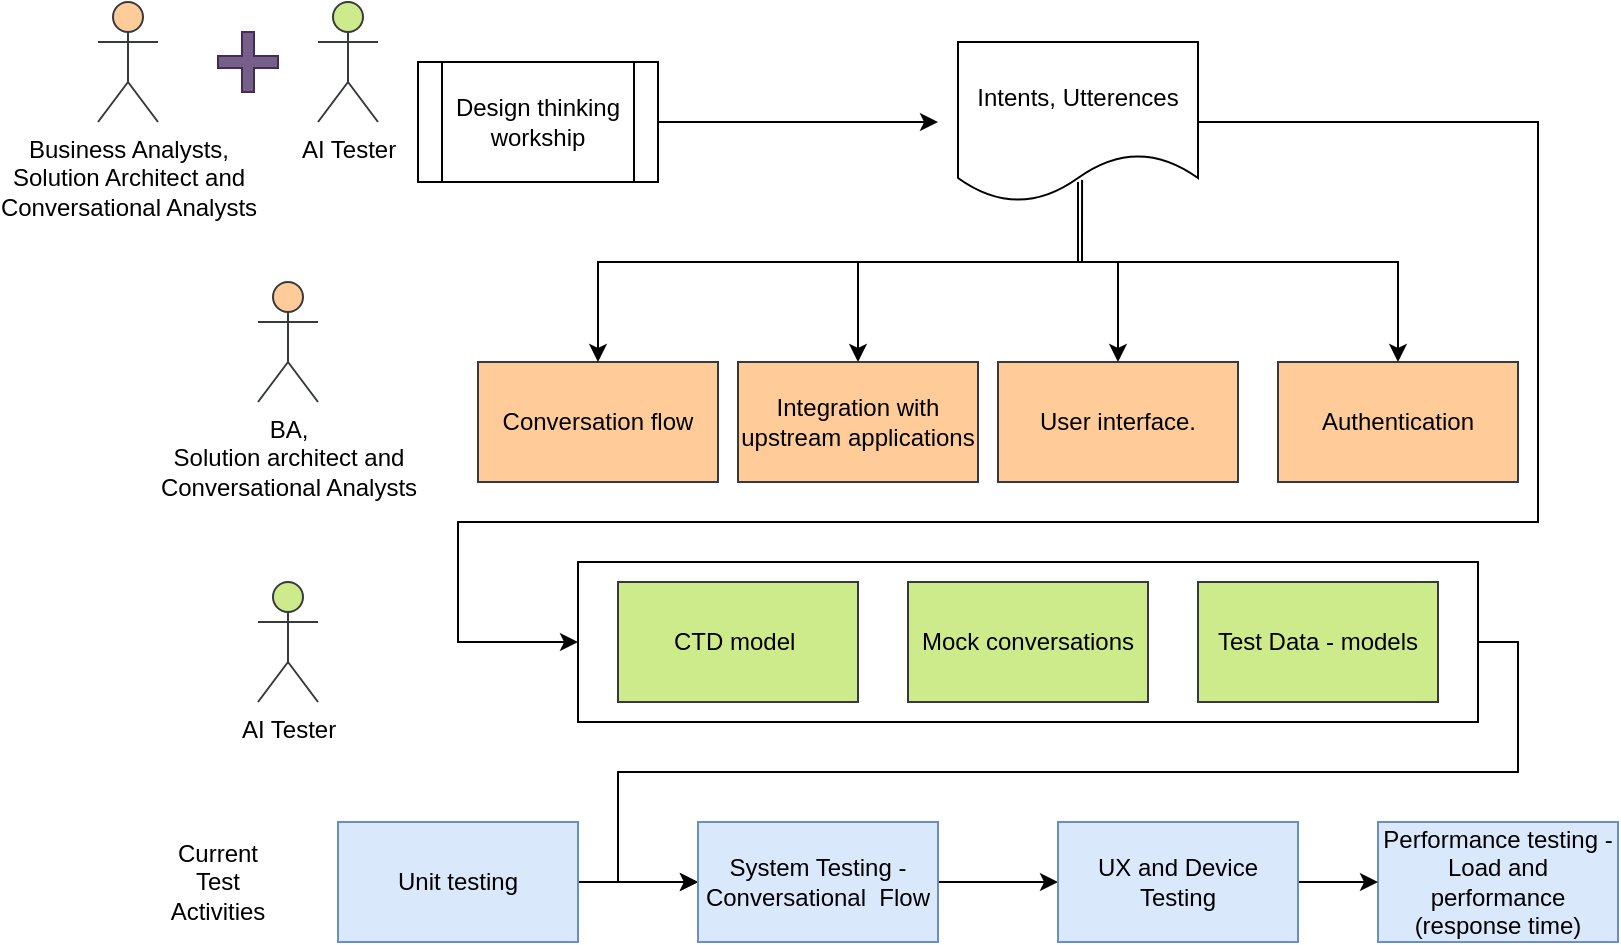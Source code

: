 <mxfile version="14.8.1" type="github">
  <diagram id="sMsKmZ36dMdmEoiFjQbl" name="Page-1">
    <mxGraphModel dx="1865" dy="524" grid="1" gridSize="10" guides="1" tooltips="1" connect="1" arrows="1" fold="1" page="1" pageScale="1" pageWidth="827" pageHeight="1169" math="0" shadow="0">
      <root>
        <mxCell id="0" />
        <mxCell id="1" parent="0" />
        <mxCell id="61uGcUXwKeX0_CccamnW-13" style="edgeStyle=orthogonalEdgeStyle;rounded=0;orthogonalLoop=1;jettySize=auto;html=1;exitX=1;exitY=0.5;exitDx=0;exitDy=0;entryX=0;entryY=0.5;entryDx=0;entryDy=0;startArrow=none;startFill=0;" edge="1" parent="1" source="yppVhn_TZPLiQ2y8EMe6-29" target="yppVhn_TZPLiQ2y8EMe6-13">
          <mxGeometry relative="1" as="geometry">
            <Array as="points">
              <mxPoint x="700" y="390" />
              <mxPoint x="700" y="455" />
              <mxPoint x="250" y="455" />
              <mxPoint x="250" y="510" />
            </Array>
          </mxGeometry>
        </mxCell>
        <mxCell id="yppVhn_TZPLiQ2y8EMe6-29" value="" style="rounded=0;whiteSpace=wrap;html=1;" parent="1" vertex="1">
          <mxGeometry x="230" y="350" width="450" height="80" as="geometry" />
        </mxCell>
        <mxCell id="yppVhn_TZPLiQ2y8EMe6-2" style="edgeStyle=orthogonalEdgeStyle;rounded=0;orthogonalLoop=1;jettySize=auto;html=1;" parent="1" source="yppVhn_TZPLiQ2y8EMe6-1" edge="1">
          <mxGeometry relative="1" as="geometry">
            <mxPoint x="410" y="130" as="targetPoint" />
          </mxGeometry>
        </mxCell>
        <mxCell id="yppVhn_TZPLiQ2y8EMe6-1" value="Design thinking workship" style="shape=process;whiteSpace=wrap;html=1;backgroundOutline=1;" parent="1" vertex="1">
          <mxGeometry x="150" y="100" width="120" height="60" as="geometry" />
        </mxCell>
        <mxCell id="yppVhn_TZPLiQ2y8EMe6-19" style="edgeStyle=orthogonalEdgeStyle;rounded=0;orthogonalLoop=1;jettySize=auto;html=1;entryX=0.5;entryY=0;entryDx=0;entryDy=0;" parent="1" source="yppVhn_TZPLiQ2y8EMe6-3" target="yppVhn_TZPLiQ2y8EMe6-8" edge="1">
          <mxGeometry relative="1" as="geometry">
            <Array as="points">
              <mxPoint x="480" y="200" />
              <mxPoint x="500" y="200" />
            </Array>
          </mxGeometry>
        </mxCell>
        <mxCell id="yppVhn_TZPLiQ2y8EMe6-26" style="edgeStyle=orthogonalEdgeStyle;rounded=0;orthogonalLoop=1;jettySize=auto;html=1;" parent="1" target="yppVhn_TZPLiQ2y8EMe6-7" edge="1">
          <mxGeometry relative="1" as="geometry">
            <mxPoint x="480" y="160" as="sourcePoint" />
            <Array as="points">
              <mxPoint x="480" y="200" />
              <mxPoint x="640" y="200" />
            </Array>
          </mxGeometry>
        </mxCell>
        <mxCell id="yppVhn_TZPLiQ2y8EMe6-27" style="edgeStyle=orthogonalEdgeStyle;rounded=0;orthogonalLoop=1;jettySize=auto;html=1;" parent="1" source="yppVhn_TZPLiQ2y8EMe6-3" target="yppVhn_TZPLiQ2y8EMe6-6" edge="1">
          <mxGeometry relative="1" as="geometry">
            <Array as="points">
              <mxPoint x="480" y="200" />
              <mxPoint x="370" y="200" />
            </Array>
          </mxGeometry>
        </mxCell>
        <mxCell id="61uGcUXwKeX0_CccamnW-6" style="edgeStyle=orthogonalEdgeStyle;rounded=0;orthogonalLoop=1;jettySize=auto;html=1;exitX=1;exitY=0.5;exitDx=0;exitDy=0;entryX=0;entryY=0.5;entryDx=0;entryDy=0;" edge="1" parent="1" source="yppVhn_TZPLiQ2y8EMe6-3" target="yppVhn_TZPLiQ2y8EMe6-29">
          <mxGeometry relative="1" as="geometry">
            <Array as="points">
              <mxPoint x="710" y="130" />
              <mxPoint x="710" y="330" />
              <mxPoint x="170" y="330" />
              <mxPoint x="170" y="390" />
            </Array>
          </mxGeometry>
        </mxCell>
        <mxCell id="yppVhn_TZPLiQ2y8EMe6-3" value="Intents, Utterences" style="shape=document;whiteSpace=wrap;html=1;boundedLbl=1;" parent="1" vertex="1">
          <mxGeometry x="420" y="90" width="120" height="80" as="geometry" />
        </mxCell>
        <mxCell id="yppVhn_TZPLiQ2y8EMe6-4" value="Conversation flow" style="rounded=0;whiteSpace=wrap;html=1;fillColor=#ffcc99;strokeColor=#36393d;" parent="1" vertex="1">
          <mxGeometry x="180" y="250" width="120" height="60" as="geometry" />
        </mxCell>
        <mxCell id="yppVhn_TZPLiQ2y8EMe6-6" value="Integration with upstream applications" style="rounded=0;whiteSpace=wrap;html=1;fillColor=#ffcc99;strokeColor=#36393d;" parent="1" vertex="1">
          <mxGeometry x="310" y="250" width="120" height="60" as="geometry" />
        </mxCell>
        <mxCell id="yppVhn_TZPLiQ2y8EMe6-7" value="Authentication" style="rounded=0;whiteSpace=wrap;html=1;fillColor=#ffcc99;strokeColor=#36393d;" parent="1" vertex="1">
          <mxGeometry x="580" y="250" width="120" height="60" as="geometry" />
        </mxCell>
        <mxCell id="yppVhn_TZPLiQ2y8EMe6-8" value="User interface." style="rounded=0;whiteSpace=wrap;html=1;fillColor=#ffcc99;strokeColor=#36393d;" parent="1" vertex="1">
          <mxGeometry x="440" y="250" width="120" height="60" as="geometry" />
        </mxCell>
        <mxCell id="yppVhn_TZPLiQ2y8EMe6-11" value="AI Tester" style="shape=umlActor;verticalLabelPosition=bottom;verticalAlign=top;html=1;outlineConnect=0;fillColor=#cdeb8b;strokeColor=#36393d;" parent="1" vertex="1">
          <mxGeometry x="70" y="360" width="30" height="60" as="geometry" />
        </mxCell>
        <mxCell id="61uGcUXwKeX0_CccamnW-2" style="edgeStyle=orthogonalEdgeStyle;rounded=0;orthogonalLoop=1;jettySize=auto;html=1;exitX=1;exitY=0.5;exitDx=0;exitDy=0;entryX=0;entryY=0.5;entryDx=0;entryDy=0;" edge="1" parent="1" source="yppVhn_TZPLiQ2y8EMe6-12" target="yppVhn_TZPLiQ2y8EMe6-13">
          <mxGeometry relative="1" as="geometry" />
        </mxCell>
        <mxCell id="yppVhn_TZPLiQ2y8EMe6-12" value="Unit testing" style="rounded=0;whiteSpace=wrap;html=1;fillColor=#dae8fc;strokeColor=#6c8ebf;" parent="1" vertex="1">
          <mxGeometry x="110" y="480" width="120" height="60" as="geometry" />
        </mxCell>
        <mxCell id="61uGcUXwKeX0_CccamnW-3" style="edgeStyle=orthogonalEdgeStyle;rounded=0;orthogonalLoop=1;jettySize=auto;html=1;exitX=1;exitY=0.5;exitDx=0;exitDy=0;entryX=0;entryY=0.5;entryDx=0;entryDy=0;" edge="1" parent="1" source="yppVhn_TZPLiQ2y8EMe6-13" target="yppVhn_TZPLiQ2y8EMe6-17">
          <mxGeometry relative="1" as="geometry" />
        </mxCell>
        <mxCell id="yppVhn_TZPLiQ2y8EMe6-13" value="System Testing - Conversational&amp;nbsp; Flow" style="rounded=0;whiteSpace=wrap;html=1;fillColor=#dae8fc;strokeColor=#6c8ebf;" parent="1" vertex="1">
          <mxGeometry x="290" y="480" width="120" height="60" as="geometry" />
        </mxCell>
        <mxCell id="yppVhn_TZPLiQ2y8EMe6-16" value="Performance testing - Load and performance (response time)" style="rounded=0;whiteSpace=wrap;html=1;fillColor=#dae8fc;strokeColor=#6c8ebf;" parent="1" vertex="1">
          <mxGeometry x="630" y="480" width="120" height="60" as="geometry" />
        </mxCell>
        <mxCell id="61uGcUXwKeX0_CccamnW-4" style="edgeStyle=orthogonalEdgeStyle;rounded=0;orthogonalLoop=1;jettySize=auto;html=1;exitX=1;exitY=0.5;exitDx=0;exitDy=0;entryX=0;entryY=0.5;entryDx=0;entryDy=0;" edge="1" parent="1" source="yppVhn_TZPLiQ2y8EMe6-17" target="yppVhn_TZPLiQ2y8EMe6-16">
          <mxGeometry relative="1" as="geometry" />
        </mxCell>
        <mxCell id="yppVhn_TZPLiQ2y8EMe6-17" value="UX and Device Testing" style="rounded=0;whiteSpace=wrap;html=1;fillColor=#dae8fc;strokeColor=#6c8ebf;" parent="1" vertex="1">
          <mxGeometry x="470" y="480" width="120" height="60" as="geometry" />
        </mxCell>
        <mxCell id="yppVhn_TZPLiQ2y8EMe6-22" value="BA, &lt;br&gt;Solution architect and &lt;br&gt;Conversational Analysts" style="shape=umlActor;verticalLabelPosition=bottom;verticalAlign=top;html=1;outlineConnect=0;fillColor=#ffcc99;strokeColor=#36393d;" parent="1" vertex="1">
          <mxGeometry x="70" y="210" width="30" height="60" as="geometry" />
        </mxCell>
        <mxCell id="yppVhn_TZPLiQ2y8EMe6-23" value="CTD model&amp;nbsp;" style="rounded=0;whiteSpace=wrap;html=1;fillColor=#cdeb8b;strokeColor=#36393d;" parent="1" vertex="1">
          <mxGeometry x="250" y="360" width="120" height="60" as="geometry" />
        </mxCell>
        <mxCell id="yppVhn_TZPLiQ2y8EMe6-24" value="Mock conversations" style="rounded=0;whiteSpace=wrap;html=1;fillColor=#cdeb8b;strokeColor=#36393d;" parent="1" vertex="1">
          <mxGeometry x="395" y="360" width="120" height="60" as="geometry" />
        </mxCell>
        <mxCell id="yppVhn_TZPLiQ2y8EMe6-25" value="Test Data - models" style="rounded=0;whiteSpace=wrap;html=1;fillColor=#cdeb8b;strokeColor=#36393d;" parent="1" vertex="1">
          <mxGeometry x="540" y="360" width="120" height="60" as="geometry" />
        </mxCell>
        <mxCell id="yppVhn_TZPLiQ2y8EMe6-28" style="edgeStyle=orthogonalEdgeStyle;rounded=0;orthogonalLoop=1;jettySize=auto;html=1;exitX=0.517;exitY=0.863;exitDx=0;exitDy=0;exitPerimeter=0;" parent="1" source="yppVhn_TZPLiQ2y8EMe6-3" edge="1">
          <mxGeometry relative="1" as="geometry">
            <mxPoint x="490" y="180" as="sourcePoint" />
            <mxPoint x="240" y="250" as="targetPoint" />
            <Array as="points">
              <mxPoint x="482" y="200" />
              <mxPoint x="240" y="200" />
            </Array>
          </mxGeometry>
        </mxCell>
        <mxCell id="yppVhn_TZPLiQ2y8EMe6-32" value="Current Test Activities" style="text;html=1;strokeColor=none;fillColor=none;align=center;verticalAlign=middle;whiteSpace=wrap;rounded=0;" parent="1" vertex="1">
          <mxGeometry x="30" y="500" width="40" height="20" as="geometry" />
        </mxCell>
        <mxCell id="61uGcUXwKeX0_CccamnW-10" value="Business Analysts, &lt;br&gt;Solution Architect and &lt;br&gt;Conversational Analysts" style="shape=umlActor;verticalLabelPosition=bottom;verticalAlign=top;html=1;outlineConnect=0;fillColor=#ffcc99;strokeColor=#36393d;" vertex="1" parent="1">
          <mxGeometry x="-10" y="70" width="30" height="60" as="geometry" />
        </mxCell>
        <mxCell id="61uGcUXwKeX0_CccamnW-11" value="AI Tester" style="shape=umlActor;verticalLabelPosition=bottom;verticalAlign=top;html=1;outlineConnect=0;fillColor=#cdeb8b;strokeColor=#36393d;" vertex="1" parent="1">
          <mxGeometry x="100" y="70" width="30" height="60" as="geometry" />
        </mxCell>
        <mxCell id="61uGcUXwKeX0_CccamnW-12" value="" style="shape=cross;whiteSpace=wrap;html=1;fillColor=#76608a;strokeColor=#432D57;fontColor=#ffffff;" vertex="1" parent="1">
          <mxGeometry x="50" y="85" width="30" height="30" as="geometry" />
        </mxCell>
      </root>
    </mxGraphModel>
  </diagram>
</mxfile>
